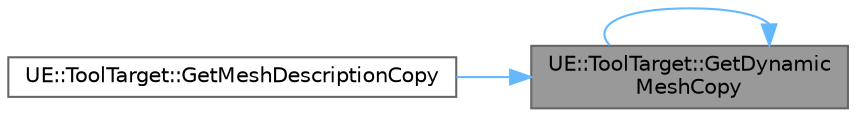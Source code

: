 digraph "UE::ToolTarget::GetDynamicMeshCopy"
{
 // INTERACTIVE_SVG=YES
 // LATEX_PDF_SIZE
  bgcolor="transparent";
  edge [fontname=Helvetica,fontsize=10,labelfontname=Helvetica,labelfontsize=10];
  node [fontname=Helvetica,fontsize=10,shape=box,height=0.2,width=0.4];
  rankdir="RL";
  Node1 [id="Node000001",label="UE::ToolTarget::GetDynamic\lMeshCopy",height=0.2,width=0.4,color="gray40", fillcolor="grey60", style="filled", fontcolor="black",tooltip="Fetch a DynamicMesh3 representing the given ToolTarget."];
  Node1 -> Node1 [id="edge1_Node000001_Node000001",dir="back",color="steelblue1",style="solid",tooltip=" "];
  Node1 -> Node2 [id="edge2_Node000001_Node000002",dir="back",color="steelblue1",style="solid",tooltip=" "];
  Node2 [id="Node000002",label="UE::ToolTarget::GetMeshDescriptionCopy",height=0.2,width=0.4,color="grey40", fillcolor="white", style="filled",URL="$d0/d2f/namespaceUE_1_1ToolTarget.html#af9518d13e6adfd68491b845ce13effc9",tooltip="Return a copy of the MeshDescription underlying a ToolTarget."];
}

